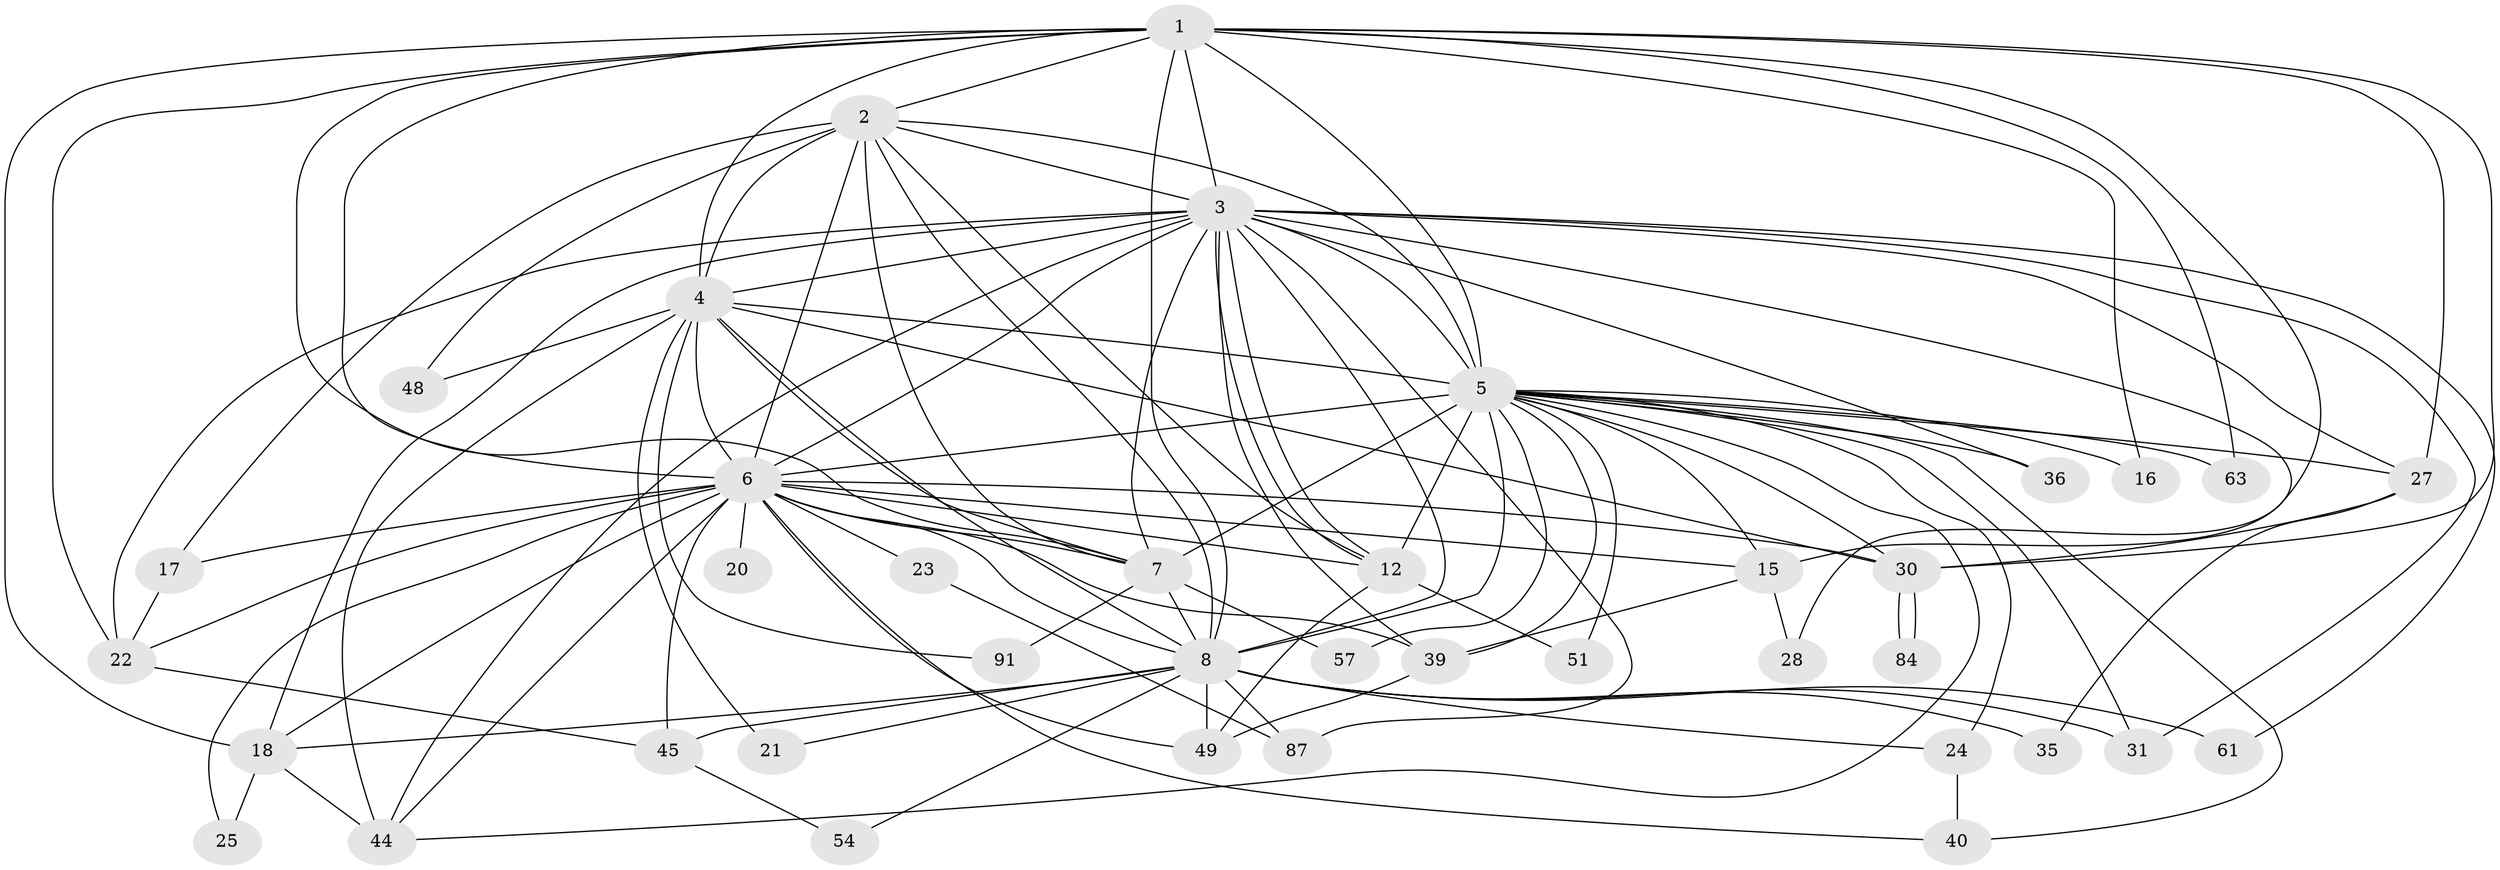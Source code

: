 // original degree distribution, {22: 0.01020408163265306, 19: 0.01020408163265306, 25: 0.01020408163265306, 18: 0.01020408163265306, 27: 0.01020408163265306, 15: 0.01020408163265306, 12: 0.01020408163265306, 20: 0.01020408163265306, 29: 0.01020408163265306, 13: 0.01020408163265306, 3: 0.1836734693877551, 5: 0.061224489795918366, 9: 0.01020408163265306, 2: 0.5816326530612245, 4: 0.030612244897959183, 7: 0.01020408163265306, 6: 0.01020408163265306, 10: 0.01020408163265306}
// Generated by graph-tools (version 1.1) at 2025/17/03/04/25 18:17:56]
// undirected, 39 vertices, 111 edges
graph export_dot {
graph [start="1"]
  node [color=gray90,style=filled];
  1 [super="+43"];
  2 [super="+88+34"];
  3 [super="+56+66"];
  4;
  5 [super="+10+52+42+90+95+14+19+37+26+46"];
  6 [super="+13+73+78+9"];
  7;
  8;
  12 [super="+38"];
  15;
  16;
  17;
  18 [super="+55"];
  20;
  21;
  22 [super="+62+33"];
  23;
  24;
  25;
  27 [super="+82+29"];
  28;
  30;
  31 [super="+65"];
  35;
  36;
  39 [super="+98+47"];
  40;
  44 [super="+58"];
  45 [super="+70+69+60"];
  48;
  49 [super="+53"];
  51;
  54;
  57 [super="+59"];
  61;
  63;
  84;
  87 [super="+92"];
  91;
  1 -- 2;
  1 -- 3;
  1 -- 4;
  1 -- 5 [weight=4];
  1 -- 6 [weight=4];
  1 -- 7;
  1 -- 8;
  1 -- 15;
  1 -- 16;
  1 -- 18;
  1 -- 30;
  1 -- 63;
  1 -- 22;
  1 -- 27;
  2 -- 3 [weight=2];
  2 -- 4;
  2 -- 5 [weight=4];
  2 -- 6 [weight=6];
  2 -- 7;
  2 -- 8;
  2 -- 17;
  2 -- 48;
  2 -- 12;
  3 -- 4;
  3 -- 5 [weight=2];
  3 -- 6 [weight=3];
  3 -- 7 [weight=2];
  3 -- 8;
  3 -- 12;
  3 -- 12;
  3 -- 18;
  3 -- 22;
  3 -- 27;
  3 -- 28;
  3 -- 31;
  3 -- 36;
  3 -- 44;
  3 -- 61;
  3 -- 87;
  3 -- 39 [weight=2];
  4 -- 5 [weight=5];
  4 -- 6 [weight=3];
  4 -- 7;
  4 -- 8;
  4 -- 21;
  4 -- 30;
  4 -- 44;
  4 -- 48;
  4 -- 91;
  5 -- 6 [weight=8];
  5 -- 7 [weight=2];
  5 -- 8 [weight=2];
  5 -- 16;
  5 -- 24;
  5 -- 27 [weight=2];
  5 -- 36;
  5 -- 51;
  5 -- 63;
  5 -- 39 [weight=2];
  5 -- 12 [weight=2];
  5 -- 31;
  5 -- 40;
  5 -- 57 [weight=2];
  5 -- 15;
  5 -- 44;
  5 -- 30;
  6 -- 7 [weight=2];
  6 -- 8 [weight=3];
  6 -- 18;
  6 -- 45 [weight=3];
  6 -- 44;
  6 -- 15;
  6 -- 49;
  6 -- 25;
  6 -- 39 [weight=2];
  6 -- 40;
  6 -- 12;
  6 -- 17;
  6 -- 20;
  6 -- 22;
  6 -- 23;
  6 -- 30;
  7 -- 8;
  7 -- 91;
  7 -- 57;
  8 -- 21;
  8 -- 24;
  8 -- 31;
  8 -- 35;
  8 -- 45;
  8 -- 54;
  8 -- 61;
  8 -- 87;
  8 -- 18;
  8 -- 49;
  12 -- 49;
  12 -- 51;
  15 -- 28;
  15 -- 39;
  17 -- 22;
  18 -- 25;
  18 -- 44;
  22 -- 45;
  23 -- 87;
  24 -- 40;
  27 -- 30;
  27 -- 35;
  30 -- 84;
  30 -- 84;
  39 -- 49;
  45 -- 54;
}

